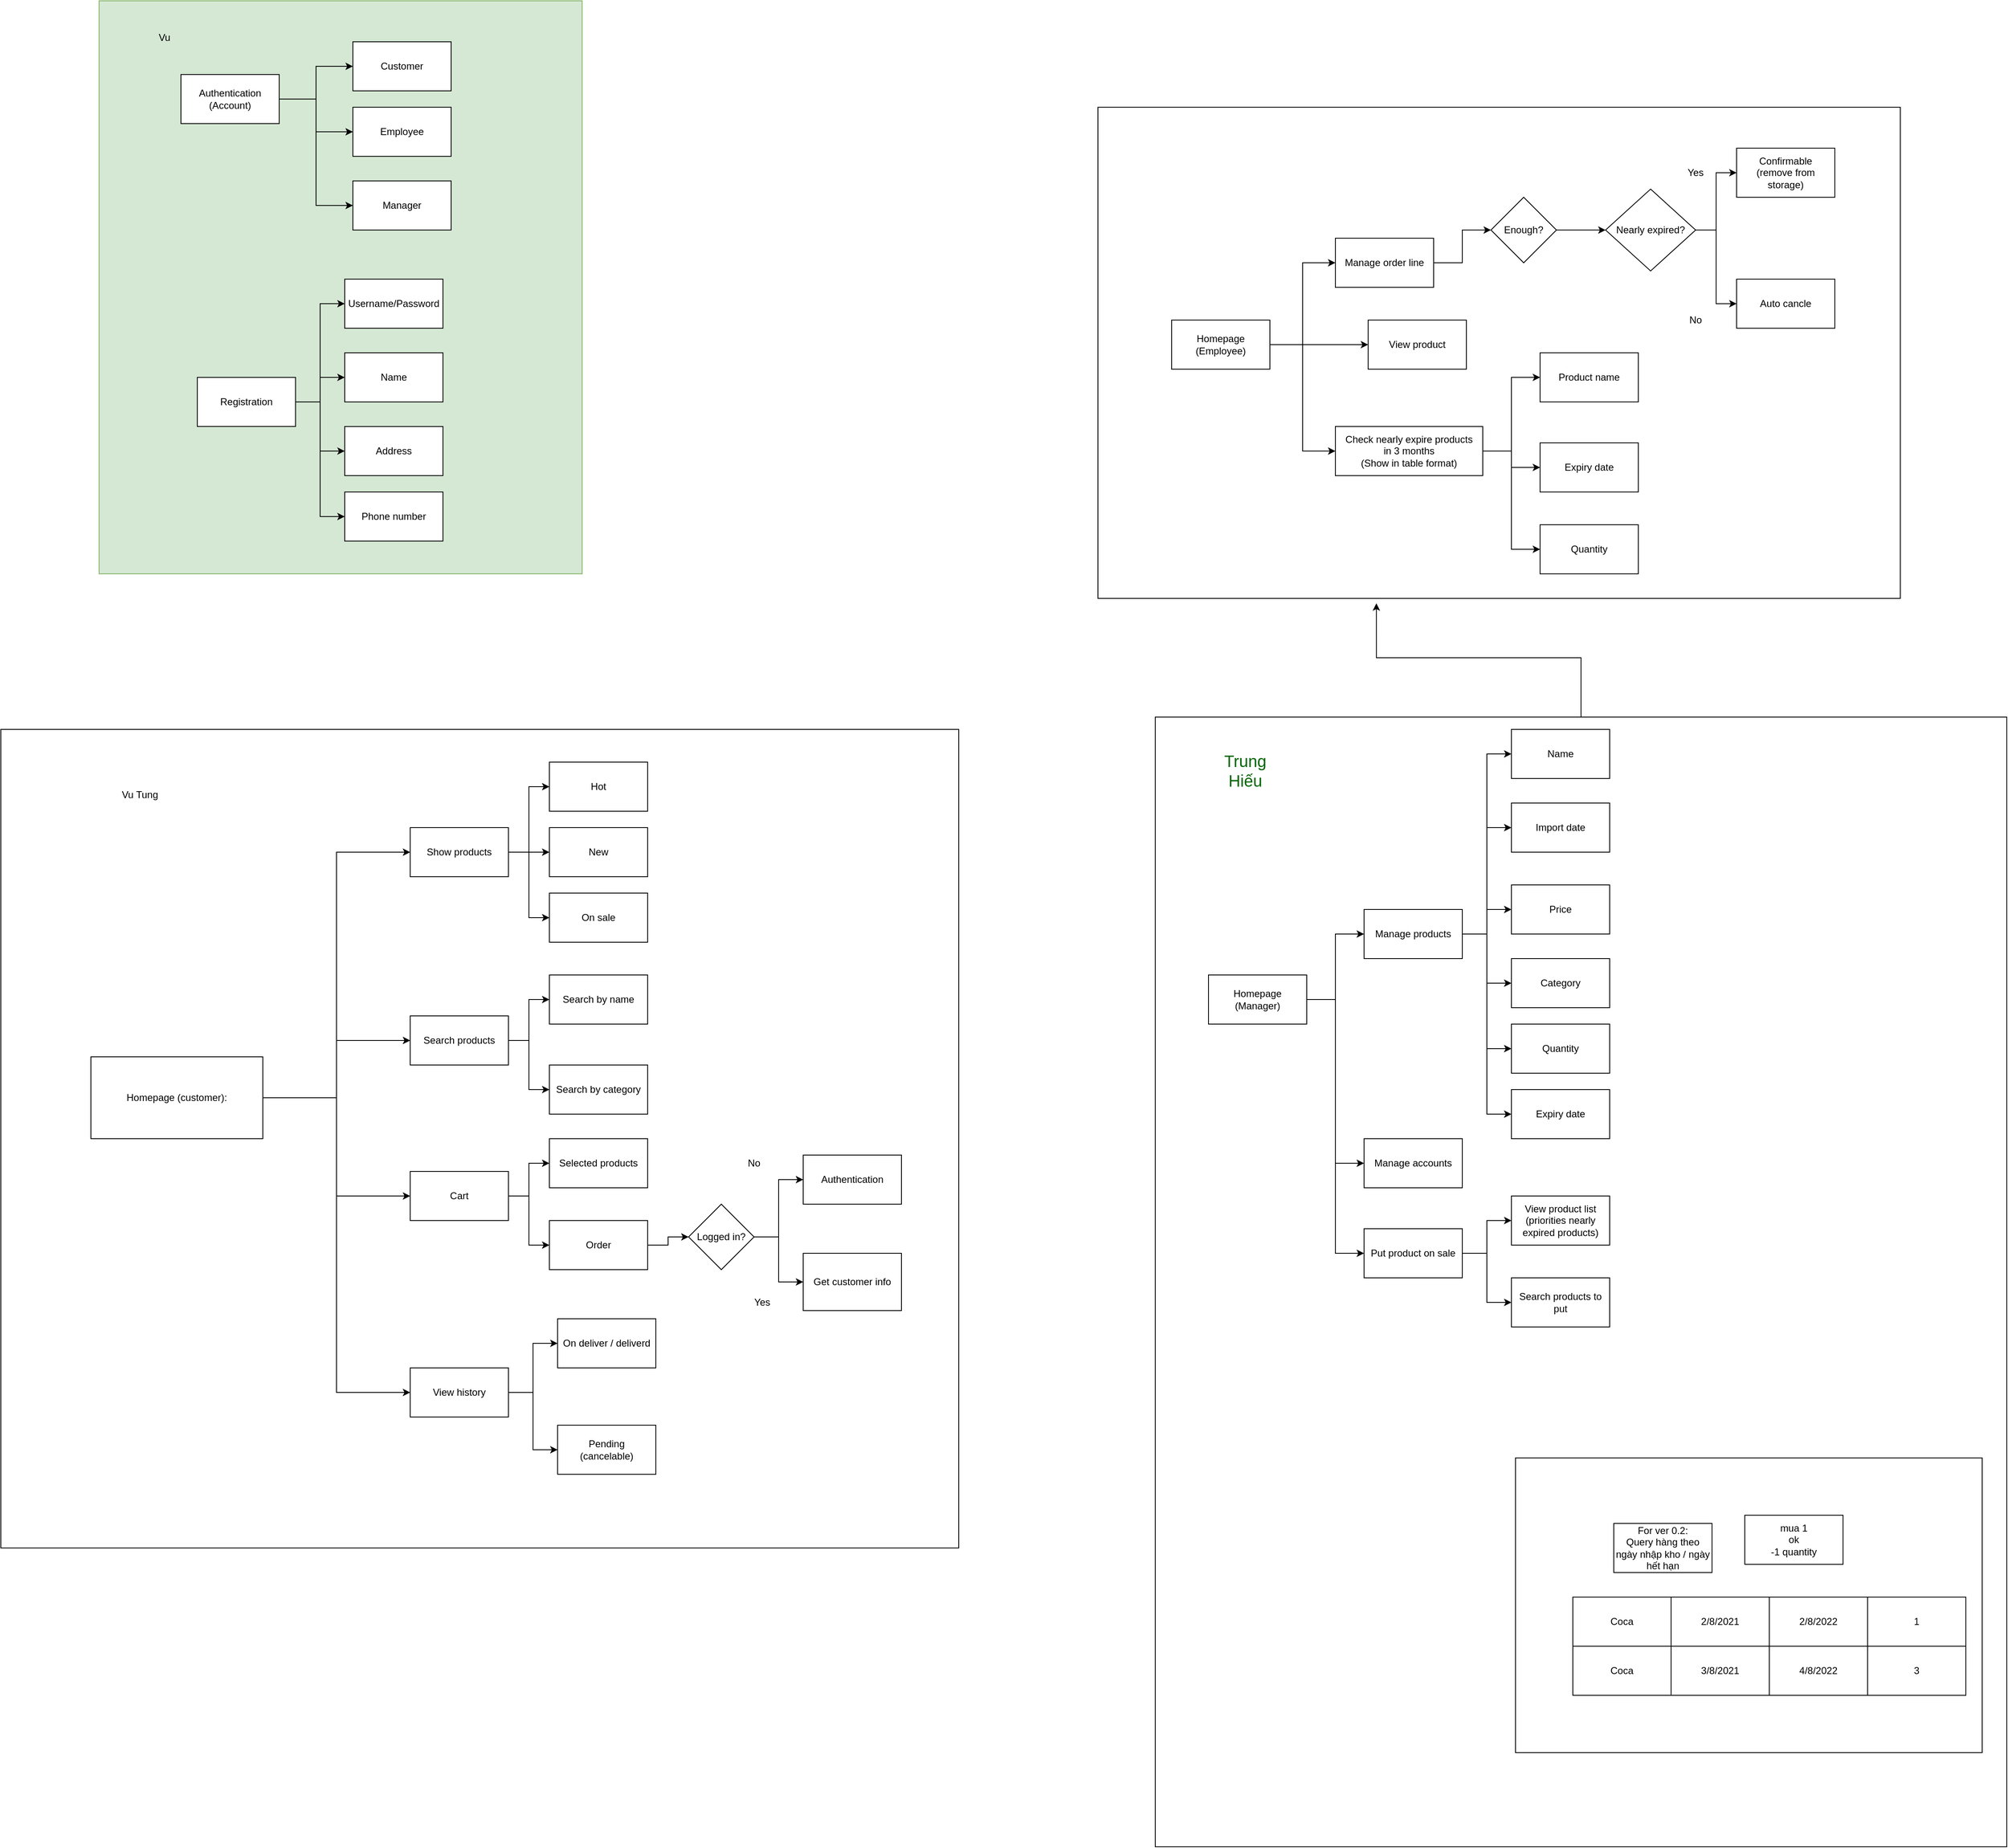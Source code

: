 <mxfile version="14.4.3" type="github">
  <diagram id="byaZlh_3dv8LxVIM-IVm" name="Page-1">
    <mxGraphModel dx="2580" dy="2012" grid="1" gridSize="10" guides="1" tooltips="1" connect="1" arrows="1" fold="1" page="1" pageScale="1" pageWidth="850" pageHeight="1100" math="0" shadow="0">
      <root>
        <mxCell id="0" />
        <mxCell id="1" parent="0" />
        <mxCell id="63PMhtbG-VXiKkrFZsze-92" value="" style="rounded=0;whiteSpace=wrap;html=1;" parent="1" vertex="1">
          <mxGeometry x="950" y="-250" width="980" height="600" as="geometry" />
        </mxCell>
        <mxCell id="63PMhtbG-VXiKkrFZsze-62" value="" style="rounded=0;whiteSpace=wrap;html=1;fillColor=#d5e8d4;strokeColor=#82b366;" parent="1" vertex="1">
          <mxGeometry x="-270" y="-380" width="590" height="700" as="geometry" />
        </mxCell>
        <mxCell id="63PMhtbG-VXiKkrFZsze-60" value="" style="rounded=0;whiteSpace=wrap;html=1;" parent="1" vertex="1">
          <mxGeometry x="-390" y="510" width="1170" height="1000" as="geometry" />
        </mxCell>
        <mxCell id="63PMhtbG-VXiKkrFZsze-4" style="edgeStyle=orthogonalEdgeStyle;rounded=0;orthogonalLoop=1;jettySize=auto;html=1;entryX=0;entryY=0.5;entryDx=0;entryDy=0;" parent="1" source="63PMhtbG-VXiKkrFZsze-1" target="63PMhtbG-VXiKkrFZsze-3" edge="1">
          <mxGeometry relative="1" as="geometry" />
        </mxCell>
        <mxCell id="63PMhtbG-VXiKkrFZsze-6" style="edgeStyle=orthogonalEdgeStyle;rounded=0;orthogonalLoop=1;jettySize=auto;html=1;entryX=0;entryY=0.5;entryDx=0;entryDy=0;" parent="1" source="63PMhtbG-VXiKkrFZsze-1" target="63PMhtbG-VXiKkrFZsze-5" edge="1">
          <mxGeometry relative="1" as="geometry" />
        </mxCell>
        <mxCell id="63PMhtbG-VXiKkrFZsze-8" style="edgeStyle=orthogonalEdgeStyle;rounded=0;orthogonalLoop=1;jettySize=auto;html=1;entryX=0;entryY=0.5;entryDx=0;entryDy=0;" parent="1" source="63PMhtbG-VXiKkrFZsze-1" target="63PMhtbG-VXiKkrFZsze-7" edge="1">
          <mxGeometry relative="1" as="geometry" />
        </mxCell>
        <mxCell id="63PMhtbG-VXiKkrFZsze-1" value="&lt;div&gt;Authentication&lt;/div&gt;&lt;div&gt;(Account)&lt;br&gt;&lt;/div&gt;" style="rounded=0;whiteSpace=wrap;html=1;" parent="1" vertex="1">
          <mxGeometry x="-170" y="-290" width="120" height="60" as="geometry" />
        </mxCell>
        <mxCell id="63PMhtbG-VXiKkrFZsze-55" style="edgeStyle=orthogonalEdgeStyle;rounded=0;orthogonalLoop=1;jettySize=auto;html=1;entryX=0;entryY=0.5;entryDx=0;entryDy=0;" parent="1" source="63PMhtbG-VXiKkrFZsze-2" target="63PMhtbG-VXiKkrFZsze-10" edge="1">
          <mxGeometry relative="1" as="geometry" />
        </mxCell>
        <mxCell id="63PMhtbG-VXiKkrFZsze-56" style="edgeStyle=orthogonalEdgeStyle;rounded=0;orthogonalLoop=1;jettySize=auto;html=1;" parent="1" source="63PMhtbG-VXiKkrFZsze-2" target="63PMhtbG-VXiKkrFZsze-17" edge="1">
          <mxGeometry relative="1" as="geometry" />
        </mxCell>
        <mxCell id="63PMhtbG-VXiKkrFZsze-57" style="edgeStyle=orthogonalEdgeStyle;rounded=0;orthogonalLoop=1;jettySize=auto;html=1;entryX=0;entryY=0.5;entryDx=0;entryDy=0;" parent="1" source="63PMhtbG-VXiKkrFZsze-2" target="63PMhtbG-VXiKkrFZsze-22" edge="1">
          <mxGeometry relative="1" as="geometry" />
        </mxCell>
        <mxCell id="63PMhtbG-VXiKkrFZsze-58" style="edgeStyle=orthogonalEdgeStyle;rounded=0;orthogonalLoop=1;jettySize=auto;html=1;entryX=0;entryY=0.5;entryDx=0;entryDy=0;" parent="1" source="63PMhtbG-VXiKkrFZsze-2" target="63PMhtbG-VXiKkrFZsze-49" edge="1">
          <mxGeometry relative="1" as="geometry" />
        </mxCell>
        <mxCell id="63PMhtbG-VXiKkrFZsze-2" value="&lt;div&gt;Homepage (customer):&lt;/div&gt;" style="rounded=0;whiteSpace=wrap;html=1;" parent="1" vertex="1">
          <mxGeometry x="-280" y="910" width="210" height="100" as="geometry" />
        </mxCell>
        <mxCell id="63PMhtbG-VXiKkrFZsze-3" value="Customer" style="rounded=0;whiteSpace=wrap;html=1;" parent="1" vertex="1">
          <mxGeometry x="40" y="-330" width="120" height="60" as="geometry" />
        </mxCell>
        <mxCell id="63PMhtbG-VXiKkrFZsze-5" value="Employee" style="rounded=0;whiteSpace=wrap;html=1;" parent="1" vertex="1">
          <mxGeometry x="40" y="-250" width="120" height="60" as="geometry" />
        </mxCell>
        <mxCell id="63PMhtbG-VXiKkrFZsze-7" value="Manager" style="rounded=0;whiteSpace=wrap;html=1;" parent="1" vertex="1">
          <mxGeometry x="40" y="-160" width="120" height="60" as="geometry" />
        </mxCell>
        <mxCell id="63PMhtbG-VXiKkrFZsze-42" style="edgeStyle=orthogonalEdgeStyle;rounded=0;orthogonalLoop=1;jettySize=auto;html=1;entryX=0;entryY=0.5;entryDx=0;entryDy=0;" parent="1" source="63PMhtbG-VXiKkrFZsze-9" target="63PMhtbG-VXiKkrFZsze-41" edge="1">
          <mxGeometry relative="1" as="geometry" />
        </mxCell>
        <mxCell id="63PMhtbG-VXiKkrFZsze-44" style="edgeStyle=orthogonalEdgeStyle;rounded=0;orthogonalLoop=1;jettySize=auto;html=1;entryX=0;entryY=0.5;entryDx=0;entryDy=0;" parent="1" source="63PMhtbG-VXiKkrFZsze-9" target="63PMhtbG-VXiKkrFZsze-38" edge="1">
          <mxGeometry relative="1" as="geometry" />
        </mxCell>
        <mxCell id="63PMhtbG-VXiKkrFZsze-45" style="edgeStyle=orthogonalEdgeStyle;rounded=0;orthogonalLoop=1;jettySize=auto;html=1;entryX=0;entryY=0.5;entryDx=0;entryDy=0;" parent="1" source="63PMhtbG-VXiKkrFZsze-9" target="63PMhtbG-VXiKkrFZsze-39" edge="1">
          <mxGeometry relative="1" as="geometry" />
        </mxCell>
        <mxCell id="63PMhtbG-VXiKkrFZsze-46" style="edgeStyle=orthogonalEdgeStyle;rounded=0;orthogonalLoop=1;jettySize=auto;html=1;entryX=0;entryY=0.5;entryDx=0;entryDy=0;" parent="1" source="63PMhtbG-VXiKkrFZsze-9" target="63PMhtbG-VXiKkrFZsze-40" edge="1">
          <mxGeometry relative="1" as="geometry" />
        </mxCell>
        <mxCell id="63PMhtbG-VXiKkrFZsze-9" value="Registration" style="rounded=0;whiteSpace=wrap;html=1;" parent="1" vertex="1">
          <mxGeometry x="-150" y="80" width="120" height="60" as="geometry" />
        </mxCell>
        <mxCell id="63PMhtbG-VXiKkrFZsze-15" style="edgeStyle=orthogonalEdgeStyle;rounded=0;orthogonalLoop=1;jettySize=auto;html=1;entryX=0;entryY=0.5;entryDx=0;entryDy=0;" parent="1" source="63PMhtbG-VXiKkrFZsze-10" target="63PMhtbG-VXiKkrFZsze-12" edge="1">
          <mxGeometry relative="1" as="geometry" />
        </mxCell>
        <mxCell id="63PMhtbG-VXiKkrFZsze-16" style="edgeStyle=orthogonalEdgeStyle;rounded=0;orthogonalLoop=1;jettySize=auto;html=1;entryX=0;entryY=0.5;entryDx=0;entryDy=0;" parent="1" source="63PMhtbG-VXiKkrFZsze-10" target="63PMhtbG-VXiKkrFZsze-13" edge="1">
          <mxGeometry relative="1" as="geometry" />
        </mxCell>
        <mxCell id="63PMhtbG-VXiKkrFZsze-63" style="edgeStyle=orthogonalEdgeStyle;rounded=0;orthogonalLoop=1;jettySize=auto;html=1;entryX=0;entryY=0.5;entryDx=0;entryDy=0;" parent="1" source="63PMhtbG-VXiKkrFZsze-10" target="63PMhtbG-VXiKkrFZsze-11" edge="1">
          <mxGeometry relative="1" as="geometry" />
        </mxCell>
        <mxCell id="63PMhtbG-VXiKkrFZsze-10" value="Show products" style="rounded=0;whiteSpace=wrap;html=1;" parent="1" vertex="1">
          <mxGeometry x="110" y="630" width="120" height="60" as="geometry" />
        </mxCell>
        <mxCell id="63PMhtbG-VXiKkrFZsze-11" value="Hot" style="rounded=0;whiteSpace=wrap;html=1;" parent="1" vertex="1">
          <mxGeometry x="280" y="550" width="120" height="60" as="geometry" />
        </mxCell>
        <mxCell id="63PMhtbG-VXiKkrFZsze-12" value="New" style="rounded=0;whiteSpace=wrap;html=1;" parent="1" vertex="1">
          <mxGeometry x="280" y="630" width="120" height="60" as="geometry" />
        </mxCell>
        <mxCell id="63PMhtbG-VXiKkrFZsze-13" value="On sale" style="rounded=0;whiteSpace=wrap;html=1;" parent="1" vertex="1">
          <mxGeometry x="280" y="710" width="120" height="60" as="geometry" />
        </mxCell>
        <mxCell id="63PMhtbG-VXiKkrFZsze-19" style="edgeStyle=orthogonalEdgeStyle;rounded=0;orthogonalLoop=1;jettySize=auto;html=1;entryX=0;entryY=0.5;entryDx=0;entryDy=0;" parent="1" source="63PMhtbG-VXiKkrFZsze-17" target="63PMhtbG-VXiKkrFZsze-18" edge="1">
          <mxGeometry relative="1" as="geometry" />
        </mxCell>
        <mxCell id="63PMhtbG-VXiKkrFZsze-21" style="edgeStyle=orthogonalEdgeStyle;rounded=0;orthogonalLoop=1;jettySize=auto;html=1;entryX=0;entryY=0.5;entryDx=0;entryDy=0;" parent="1" source="63PMhtbG-VXiKkrFZsze-17" target="63PMhtbG-VXiKkrFZsze-20" edge="1">
          <mxGeometry relative="1" as="geometry" />
        </mxCell>
        <mxCell id="63PMhtbG-VXiKkrFZsze-17" value="Search products" style="rounded=0;whiteSpace=wrap;html=1;" parent="1" vertex="1">
          <mxGeometry x="110" y="860" width="120" height="60" as="geometry" />
        </mxCell>
        <mxCell id="63PMhtbG-VXiKkrFZsze-18" value="Search by name" style="rounded=0;whiteSpace=wrap;html=1;" parent="1" vertex="1">
          <mxGeometry x="280" y="810" width="120" height="60" as="geometry" />
        </mxCell>
        <mxCell id="63PMhtbG-VXiKkrFZsze-20" value="Search by category" style="rounded=0;whiteSpace=wrap;html=1;" parent="1" vertex="1">
          <mxGeometry x="280" y="920" width="120" height="60" as="geometry" />
        </mxCell>
        <mxCell id="63PMhtbG-VXiKkrFZsze-24" style="edgeStyle=orthogonalEdgeStyle;rounded=0;orthogonalLoop=1;jettySize=auto;html=1;entryX=0;entryY=0.5;entryDx=0;entryDy=0;" parent="1" source="63PMhtbG-VXiKkrFZsze-22" target="63PMhtbG-VXiKkrFZsze-23" edge="1">
          <mxGeometry relative="1" as="geometry" />
        </mxCell>
        <mxCell id="63PMhtbG-VXiKkrFZsze-26" style="edgeStyle=orthogonalEdgeStyle;rounded=0;orthogonalLoop=1;jettySize=auto;html=1;entryX=0;entryY=0.5;entryDx=0;entryDy=0;" parent="1" source="63PMhtbG-VXiKkrFZsze-22" target="63PMhtbG-VXiKkrFZsze-25" edge="1">
          <mxGeometry relative="1" as="geometry" />
        </mxCell>
        <mxCell id="63PMhtbG-VXiKkrFZsze-22" value="Cart" style="rounded=0;whiteSpace=wrap;html=1;" parent="1" vertex="1">
          <mxGeometry x="110" y="1050" width="120" height="60" as="geometry" />
        </mxCell>
        <mxCell id="63PMhtbG-VXiKkrFZsze-23" value="Selected products" style="rounded=0;whiteSpace=wrap;html=1;" parent="1" vertex="1">
          <mxGeometry x="280" y="1010" width="120" height="60" as="geometry" />
        </mxCell>
        <mxCell id="63PMhtbG-VXiKkrFZsze-31" style="edgeStyle=orthogonalEdgeStyle;rounded=0;orthogonalLoop=1;jettySize=auto;html=1;" parent="1" source="63PMhtbG-VXiKkrFZsze-25" target="63PMhtbG-VXiKkrFZsze-30" edge="1">
          <mxGeometry relative="1" as="geometry" />
        </mxCell>
        <mxCell id="63PMhtbG-VXiKkrFZsze-25" value="Order" style="rounded=0;whiteSpace=wrap;html=1;" parent="1" vertex="1">
          <mxGeometry x="280" y="1110" width="120" height="60" as="geometry" />
        </mxCell>
        <mxCell id="63PMhtbG-VXiKkrFZsze-27" value="&lt;div&gt;Get customer info&lt;/div&gt;" style="rounded=0;whiteSpace=wrap;html=1;" parent="1" vertex="1">
          <mxGeometry x="590" y="1150" width="120" height="70" as="geometry" />
        </mxCell>
        <mxCell id="63PMhtbG-VXiKkrFZsze-29" value="Authentication" style="rounded=0;whiteSpace=wrap;html=1;" parent="1" vertex="1">
          <mxGeometry x="590" y="1030" width="120" height="60" as="geometry" />
        </mxCell>
        <mxCell id="63PMhtbG-VXiKkrFZsze-34" style="edgeStyle=orthogonalEdgeStyle;rounded=0;orthogonalLoop=1;jettySize=auto;html=1;entryX=0;entryY=0.5;entryDx=0;entryDy=0;" parent="1" source="63PMhtbG-VXiKkrFZsze-30" target="63PMhtbG-VXiKkrFZsze-29" edge="1">
          <mxGeometry relative="1" as="geometry" />
        </mxCell>
        <mxCell id="63PMhtbG-VXiKkrFZsze-47" style="edgeStyle=orthogonalEdgeStyle;rounded=0;orthogonalLoop=1;jettySize=auto;html=1;entryX=0;entryY=0.5;entryDx=0;entryDy=0;" parent="1" source="63PMhtbG-VXiKkrFZsze-30" target="63PMhtbG-VXiKkrFZsze-27" edge="1">
          <mxGeometry relative="1" as="geometry" />
        </mxCell>
        <mxCell id="63PMhtbG-VXiKkrFZsze-30" value="Logged in?" style="rhombus;whiteSpace=wrap;html=1;" parent="1" vertex="1">
          <mxGeometry x="450" y="1090" width="80" height="80" as="geometry" />
        </mxCell>
        <mxCell id="63PMhtbG-VXiKkrFZsze-35" value="No" style="text;html=1;strokeColor=none;fillColor=none;align=center;verticalAlign=middle;whiteSpace=wrap;rounded=0;" parent="1" vertex="1">
          <mxGeometry x="510" y="1030" width="40" height="20" as="geometry" />
        </mxCell>
        <mxCell id="63PMhtbG-VXiKkrFZsze-38" value="Name" style="rounded=0;whiteSpace=wrap;html=1;" parent="1" vertex="1">
          <mxGeometry x="30" y="50" width="120" height="60" as="geometry" />
        </mxCell>
        <mxCell id="63PMhtbG-VXiKkrFZsze-39" value="Address" style="rounded=0;whiteSpace=wrap;html=1;" parent="1" vertex="1">
          <mxGeometry x="30" y="140" width="120" height="60" as="geometry" />
        </mxCell>
        <mxCell id="63PMhtbG-VXiKkrFZsze-40" value="Phone number" style="rounded=0;whiteSpace=wrap;html=1;" parent="1" vertex="1">
          <mxGeometry x="30" y="220" width="120" height="60" as="geometry" />
        </mxCell>
        <mxCell id="63PMhtbG-VXiKkrFZsze-41" value="Username/Password" style="rounded=0;whiteSpace=wrap;html=1;" parent="1" vertex="1">
          <mxGeometry x="30" y="-40" width="120" height="60" as="geometry" />
        </mxCell>
        <mxCell id="63PMhtbG-VXiKkrFZsze-48" value="Yes" style="text;html=1;strokeColor=none;fillColor=none;align=center;verticalAlign=middle;whiteSpace=wrap;rounded=0;" parent="1" vertex="1">
          <mxGeometry x="520" y="1200" width="40" height="20" as="geometry" />
        </mxCell>
        <mxCell id="63PMhtbG-VXiKkrFZsze-51" style="edgeStyle=orthogonalEdgeStyle;rounded=0;orthogonalLoop=1;jettySize=auto;html=1;entryX=0;entryY=0.5;entryDx=0;entryDy=0;" parent="1" source="63PMhtbG-VXiKkrFZsze-49" target="63PMhtbG-VXiKkrFZsze-50" edge="1">
          <mxGeometry relative="1" as="geometry" />
        </mxCell>
        <mxCell id="63PMhtbG-VXiKkrFZsze-53" style="edgeStyle=orthogonalEdgeStyle;rounded=0;orthogonalLoop=1;jettySize=auto;html=1;entryX=0;entryY=0.5;entryDx=0;entryDy=0;" parent="1" source="63PMhtbG-VXiKkrFZsze-49" target="63PMhtbG-VXiKkrFZsze-52" edge="1">
          <mxGeometry relative="1" as="geometry" />
        </mxCell>
        <mxCell id="63PMhtbG-VXiKkrFZsze-49" value="View history" style="rounded=0;whiteSpace=wrap;html=1;" parent="1" vertex="1">
          <mxGeometry x="110" y="1290" width="120" height="60" as="geometry" />
        </mxCell>
        <mxCell id="63PMhtbG-VXiKkrFZsze-50" value="On deliver / deliverd" style="rounded=0;whiteSpace=wrap;html=1;" parent="1" vertex="1">
          <mxGeometry x="290" y="1230" width="120" height="60" as="geometry" />
        </mxCell>
        <mxCell id="63PMhtbG-VXiKkrFZsze-52" value="&lt;div&gt;Pending&lt;/div&gt;(cancelable)" style="rounded=0;whiteSpace=wrap;html=1;" parent="1" vertex="1">
          <mxGeometry x="290" y="1360" width="120" height="60" as="geometry" />
        </mxCell>
        <mxCell id="63PMhtbG-VXiKkrFZsze-77" style="edgeStyle=orthogonalEdgeStyle;rounded=0;orthogonalLoop=1;jettySize=auto;html=1;entryX=0;entryY=0.5;entryDx=0;entryDy=0;" parent="1" source="63PMhtbG-VXiKkrFZsze-65" target="63PMhtbG-VXiKkrFZsze-67" edge="1">
          <mxGeometry relative="1" as="geometry" />
        </mxCell>
        <mxCell id="63PMhtbG-VXiKkrFZsze-78" style="edgeStyle=orthogonalEdgeStyle;rounded=0;orthogonalLoop=1;jettySize=auto;html=1;entryX=0;entryY=0.5;entryDx=0;entryDy=0;" parent="1" source="63PMhtbG-VXiKkrFZsze-65" target="63PMhtbG-VXiKkrFZsze-66" edge="1">
          <mxGeometry relative="1" as="geometry" />
        </mxCell>
        <mxCell id="1ZlxnsmlTfr5U7hUOtHR-2" style="edgeStyle=orthogonalEdgeStyle;rounded=0;orthogonalLoop=1;jettySize=auto;html=1;entryX=0;entryY=0.5;entryDx=0;entryDy=0;" edge="1" parent="1" source="63PMhtbG-VXiKkrFZsze-65" target="1ZlxnsmlTfr5U7hUOtHR-1">
          <mxGeometry relative="1" as="geometry" />
        </mxCell>
        <mxCell id="63PMhtbG-VXiKkrFZsze-65" value="&lt;div&gt;Homepage&lt;/div&gt;&lt;div&gt;(Employee)&lt;br&gt;&lt;/div&gt;" style="rounded=0;whiteSpace=wrap;html=1;" parent="1" vertex="1">
          <mxGeometry x="1040" y="10" width="120" height="60" as="geometry" />
        </mxCell>
        <mxCell id="63PMhtbG-VXiKkrFZsze-81" style="edgeStyle=orthogonalEdgeStyle;rounded=0;orthogonalLoop=1;jettySize=auto;html=1;entryX=0;entryY=0.5;entryDx=0;entryDy=0;" parent="1" source="63PMhtbG-VXiKkrFZsze-66" target="63PMhtbG-VXiKkrFZsze-80" edge="1">
          <mxGeometry relative="1" as="geometry" />
        </mxCell>
        <mxCell id="63PMhtbG-VXiKkrFZsze-66" value="Manage order line" style="rounded=0;whiteSpace=wrap;html=1;" parent="1" vertex="1">
          <mxGeometry x="1240" y="-90" width="120" height="60" as="geometry" />
        </mxCell>
        <mxCell id="63PMhtbG-VXiKkrFZsze-71" style="edgeStyle=orthogonalEdgeStyle;rounded=0;orthogonalLoop=1;jettySize=auto;html=1;entryX=0;entryY=0.5;entryDx=0;entryDy=0;" parent="1" source="63PMhtbG-VXiKkrFZsze-67" target="63PMhtbG-VXiKkrFZsze-72" edge="1">
          <mxGeometry relative="1" as="geometry">
            <mxPoint x="1480" y="100" as="targetPoint" />
          </mxGeometry>
        </mxCell>
        <mxCell id="63PMhtbG-VXiKkrFZsze-74" style="edgeStyle=orthogonalEdgeStyle;rounded=0;orthogonalLoop=1;jettySize=auto;html=1;entryX=0;entryY=0.5;entryDx=0;entryDy=0;" parent="1" source="63PMhtbG-VXiKkrFZsze-67" target="63PMhtbG-VXiKkrFZsze-73" edge="1">
          <mxGeometry relative="1" as="geometry" />
        </mxCell>
        <mxCell id="63PMhtbG-VXiKkrFZsze-76" style="edgeStyle=orthogonalEdgeStyle;rounded=0;orthogonalLoop=1;jettySize=auto;html=1;entryX=0;entryY=0.5;entryDx=0;entryDy=0;" parent="1" source="63PMhtbG-VXiKkrFZsze-67" target="63PMhtbG-VXiKkrFZsze-75" edge="1">
          <mxGeometry relative="1" as="geometry" />
        </mxCell>
        <mxCell id="63PMhtbG-VXiKkrFZsze-67" value="&lt;div&gt;Check nearly expire products&lt;/div&gt;&lt;div&gt;in 3 months&lt;br&gt;&lt;/div&gt;&lt;div&gt;(Show in table format)&lt;/div&gt;" style="rounded=0;whiteSpace=wrap;html=1;" parent="1" vertex="1">
          <mxGeometry x="1240" y="140" width="180" height="60" as="geometry" />
        </mxCell>
        <mxCell id="63PMhtbG-VXiKkrFZsze-72" value="Product name" style="rounded=0;whiteSpace=wrap;html=1;" parent="1" vertex="1">
          <mxGeometry x="1490" y="50" width="120" height="60" as="geometry" />
        </mxCell>
        <mxCell id="63PMhtbG-VXiKkrFZsze-73" value="Expiry date" style="rounded=0;whiteSpace=wrap;html=1;" parent="1" vertex="1">
          <mxGeometry x="1490" y="160" width="120" height="60" as="geometry" />
        </mxCell>
        <mxCell id="63PMhtbG-VXiKkrFZsze-75" value="Quantity" style="rounded=0;whiteSpace=wrap;html=1;" parent="1" vertex="1">
          <mxGeometry x="1490" y="260" width="120" height="60" as="geometry" />
        </mxCell>
        <mxCell id="63PMhtbG-VXiKkrFZsze-87" style="edgeStyle=orthogonalEdgeStyle;rounded=0;orthogonalLoop=1;jettySize=auto;html=1;" parent="1" source="63PMhtbG-VXiKkrFZsze-80" target="63PMhtbG-VXiKkrFZsze-86" edge="1">
          <mxGeometry relative="1" as="geometry" />
        </mxCell>
        <mxCell id="63PMhtbG-VXiKkrFZsze-80" value="Enough?" style="rhombus;whiteSpace=wrap;html=1;" parent="1" vertex="1">
          <mxGeometry x="1430" y="-140" width="80" height="80" as="geometry" />
        </mxCell>
        <mxCell id="63PMhtbG-VXiKkrFZsze-82" value="&lt;div&gt;Confirmable&lt;/div&gt;&lt;div&gt;(remove from storage)&lt;br&gt;&lt;/div&gt;" style="rounded=0;whiteSpace=wrap;html=1;" parent="1" vertex="1">
          <mxGeometry x="1730" y="-200" width="120" height="60" as="geometry" />
        </mxCell>
        <mxCell id="63PMhtbG-VXiKkrFZsze-84" value="Auto cancle" style="rounded=0;whiteSpace=wrap;html=1;" parent="1" vertex="1">
          <mxGeometry x="1730" y="-40" width="120" height="60" as="geometry" />
        </mxCell>
        <mxCell id="63PMhtbG-VXiKkrFZsze-88" style="edgeStyle=orthogonalEdgeStyle;rounded=0;orthogonalLoop=1;jettySize=auto;html=1;entryX=0;entryY=0.5;entryDx=0;entryDy=0;" parent="1" source="63PMhtbG-VXiKkrFZsze-86" target="63PMhtbG-VXiKkrFZsze-82" edge="1">
          <mxGeometry relative="1" as="geometry" />
        </mxCell>
        <mxCell id="63PMhtbG-VXiKkrFZsze-90" style="edgeStyle=orthogonalEdgeStyle;rounded=0;orthogonalLoop=1;jettySize=auto;html=1;entryX=0;entryY=0.5;entryDx=0;entryDy=0;" parent="1" source="63PMhtbG-VXiKkrFZsze-86" target="63PMhtbG-VXiKkrFZsze-84" edge="1">
          <mxGeometry relative="1" as="geometry" />
        </mxCell>
        <mxCell id="63PMhtbG-VXiKkrFZsze-86" value="Nearly expired?" style="rhombus;whiteSpace=wrap;html=1;" parent="1" vertex="1">
          <mxGeometry x="1570" y="-150" width="110" height="100" as="geometry" />
        </mxCell>
        <mxCell id="63PMhtbG-VXiKkrFZsze-89" value="Yes" style="text;html=1;strokeColor=none;fillColor=none;align=center;verticalAlign=middle;whiteSpace=wrap;rounded=0;" parent="1" vertex="1">
          <mxGeometry x="1660" y="-180" width="40" height="20" as="geometry" />
        </mxCell>
        <mxCell id="63PMhtbG-VXiKkrFZsze-91" value="No" style="text;html=1;strokeColor=none;fillColor=none;align=center;verticalAlign=middle;whiteSpace=wrap;rounded=0;" parent="1" vertex="1">
          <mxGeometry x="1660" width="40" height="20" as="geometry" />
        </mxCell>
        <mxCell id="63PMhtbG-VXiKkrFZsze-94" style="edgeStyle=orthogonalEdgeStyle;rounded=0;orthogonalLoop=1;jettySize=auto;html=1;entryX=0.347;entryY=1.01;entryDx=0;entryDy=0;entryPerimeter=0;" parent="1" source="63PMhtbG-VXiKkrFZsze-93" target="63PMhtbG-VXiKkrFZsze-92" edge="1">
          <mxGeometry relative="1" as="geometry" />
        </mxCell>
        <mxCell id="63PMhtbG-VXiKkrFZsze-93" value="" style="rounded=0;whiteSpace=wrap;html=1;" parent="1" vertex="1">
          <mxGeometry x="1020" y="495" width="1040" height="1380" as="geometry" />
        </mxCell>
        <mxCell id="63PMhtbG-VXiKkrFZsze-127" style="edgeStyle=orthogonalEdgeStyle;rounded=0;orthogonalLoop=1;jettySize=auto;html=1;entryX=0;entryY=0.5;entryDx=0;entryDy=0;" parent="1" source="63PMhtbG-VXiKkrFZsze-95" target="63PMhtbG-VXiKkrFZsze-96" edge="1">
          <mxGeometry relative="1" as="geometry" />
        </mxCell>
        <mxCell id="63PMhtbG-VXiKkrFZsze-128" style="edgeStyle=orthogonalEdgeStyle;rounded=0;orthogonalLoop=1;jettySize=auto;html=1;entryX=0;entryY=0.5;entryDx=0;entryDy=0;" parent="1" source="63PMhtbG-VXiKkrFZsze-95" target="63PMhtbG-VXiKkrFZsze-105" edge="1">
          <mxGeometry relative="1" as="geometry" />
        </mxCell>
        <mxCell id="63PMhtbG-VXiKkrFZsze-130" style="edgeStyle=orthogonalEdgeStyle;rounded=0;orthogonalLoop=1;jettySize=auto;html=1;entryX=0;entryY=0.5;entryDx=0;entryDy=0;" parent="1" source="63PMhtbG-VXiKkrFZsze-95" target="63PMhtbG-VXiKkrFZsze-131" edge="1">
          <mxGeometry relative="1" as="geometry">
            <mxPoint x="1275" y="1160" as="targetPoint" />
          </mxGeometry>
        </mxCell>
        <mxCell id="63PMhtbG-VXiKkrFZsze-95" value="&lt;div&gt;Homepage&lt;/div&gt;&lt;div&gt;(Manager)&lt;br&gt;&lt;/div&gt;" style="rounded=0;whiteSpace=wrap;html=1;" parent="1" vertex="1">
          <mxGeometry x="1085" y="810" width="120" height="60" as="geometry" />
        </mxCell>
        <mxCell id="63PMhtbG-VXiKkrFZsze-101" style="edgeStyle=orthogonalEdgeStyle;rounded=0;orthogonalLoop=1;jettySize=auto;html=1;entryX=0;entryY=0.5;entryDx=0;entryDy=0;" parent="1" source="63PMhtbG-VXiKkrFZsze-96" target="63PMhtbG-VXiKkrFZsze-97" edge="1">
          <mxGeometry relative="1" as="geometry" />
        </mxCell>
        <mxCell id="63PMhtbG-VXiKkrFZsze-102" style="edgeStyle=orthogonalEdgeStyle;rounded=0;orthogonalLoop=1;jettySize=auto;html=1;entryX=0;entryY=0.5;entryDx=0;entryDy=0;" parent="1" source="63PMhtbG-VXiKkrFZsze-96" target="63PMhtbG-VXiKkrFZsze-98" edge="1">
          <mxGeometry relative="1" as="geometry" />
        </mxCell>
        <mxCell id="63PMhtbG-VXiKkrFZsze-103" style="edgeStyle=orthogonalEdgeStyle;rounded=0;orthogonalLoop=1;jettySize=auto;html=1;entryX=0;entryY=0.5;entryDx=0;entryDy=0;" parent="1" source="63PMhtbG-VXiKkrFZsze-96" target="63PMhtbG-VXiKkrFZsze-99" edge="1">
          <mxGeometry relative="1" as="geometry" />
        </mxCell>
        <mxCell id="63PMhtbG-VXiKkrFZsze-104" style="edgeStyle=orthogonalEdgeStyle;rounded=0;orthogonalLoop=1;jettySize=auto;html=1;entryX=0;entryY=0.5;entryDx=0;entryDy=0;" parent="1" source="63PMhtbG-VXiKkrFZsze-96" target="63PMhtbG-VXiKkrFZsze-100" edge="1">
          <mxGeometry relative="1" as="geometry" />
        </mxCell>
        <mxCell id="-UYXWbFUWokHSzHqEb_B-2" style="edgeStyle=orthogonalEdgeStyle;rounded=0;orthogonalLoop=1;jettySize=auto;html=1;entryX=0;entryY=0.5;entryDx=0;entryDy=0;" parent="1" source="63PMhtbG-VXiKkrFZsze-96" target="-UYXWbFUWokHSzHqEb_B-1" edge="1">
          <mxGeometry relative="1" as="geometry" />
        </mxCell>
        <mxCell id="-UYXWbFUWokHSzHqEb_B-4" style="edgeStyle=orthogonalEdgeStyle;rounded=0;orthogonalLoop=1;jettySize=auto;html=1;entryX=0;entryY=0.5;entryDx=0;entryDy=0;" parent="1" source="63PMhtbG-VXiKkrFZsze-96" target="-UYXWbFUWokHSzHqEb_B-3" edge="1">
          <mxGeometry relative="1" as="geometry" />
        </mxCell>
        <mxCell id="63PMhtbG-VXiKkrFZsze-96" value="Manage products" style="rounded=0;whiteSpace=wrap;html=1;" parent="1" vertex="1">
          <mxGeometry x="1275" y="730" width="120" height="60" as="geometry" />
        </mxCell>
        <mxCell id="63PMhtbG-VXiKkrFZsze-97" value="Name" style="rounded=0;whiteSpace=wrap;html=1;" parent="1" vertex="1">
          <mxGeometry x="1455" y="510" width="120" height="60" as="geometry" />
        </mxCell>
        <mxCell id="63PMhtbG-VXiKkrFZsze-98" value="Import date" style="rounded=0;whiteSpace=wrap;html=1;" parent="1" vertex="1">
          <mxGeometry x="1455" y="600" width="120" height="60" as="geometry" />
        </mxCell>
        <mxCell id="63PMhtbG-VXiKkrFZsze-99" value="Quantity" style="rounded=0;whiteSpace=wrap;html=1;" parent="1" vertex="1">
          <mxGeometry x="1455" y="870" width="120" height="60" as="geometry" />
        </mxCell>
        <mxCell id="63PMhtbG-VXiKkrFZsze-100" value="Expiry date" style="rounded=0;whiteSpace=wrap;html=1;" parent="1" vertex="1">
          <mxGeometry x="1455" y="950" width="120" height="60" as="geometry" />
        </mxCell>
        <mxCell id="63PMhtbG-VXiKkrFZsze-105" value="Manage accounts" style="rounded=0;whiteSpace=wrap;html=1;" parent="1" vertex="1">
          <mxGeometry x="1275" y="1010" width="120" height="60" as="geometry" />
        </mxCell>
        <mxCell id="63PMhtbG-VXiKkrFZsze-134" style="edgeStyle=orthogonalEdgeStyle;rounded=0;orthogonalLoop=1;jettySize=auto;html=1;" parent="1" source="63PMhtbG-VXiKkrFZsze-131" target="63PMhtbG-VXiKkrFZsze-133" edge="1">
          <mxGeometry relative="1" as="geometry" />
        </mxCell>
        <mxCell id="63PMhtbG-VXiKkrFZsze-135" style="edgeStyle=orthogonalEdgeStyle;rounded=0;orthogonalLoop=1;jettySize=auto;html=1;entryX=0;entryY=0.5;entryDx=0;entryDy=0;" parent="1" source="63PMhtbG-VXiKkrFZsze-131" target="63PMhtbG-VXiKkrFZsze-132" edge="1">
          <mxGeometry relative="1" as="geometry" />
        </mxCell>
        <mxCell id="63PMhtbG-VXiKkrFZsze-131" value="Put product on sale" style="rounded=0;whiteSpace=wrap;html=1;" parent="1" vertex="1">
          <mxGeometry x="1275" y="1120" width="120" height="60" as="geometry" />
        </mxCell>
        <mxCell id="63PMhtbG-VXiKkrFZsze-132" value="&lt;div&gt;Search products to put&lt;br&gt;&lt;/div&gt;" style="rounded=0;whiteSpace=wrap;html=1;" parent="1" vertex="1">
          <mxGeometry x="1455" y="1180" width="120" height="60" as="geometry" />
        </mxCell>
        <mxCell id="63PMhtbG-VXiKkrFZsze-133" value="&lt;div&gt;View product list&lt;/div&gt;&lt;div&gt;(priorities nearly expired products)&lt;br&gt;&lt;/div&gt;" style="rounded=0;whiteSpace=wrap;html=1;" parent="1" vertex="1">
          <mxGeometry x="1455" y="1080" width="120" height="60" as="geometry" />
        </mxCell>
        <mxCell id="63PMhtbG-VXiKkrFZsze-122" value="" style="rounded=0;whiteSpace=wrap;html=1;" parent="1" vertex="1">
          <mxGeometry x="1460" y="1400" width="570" height="360" as="geometry" />
        </mxCell>
        <mxCell id="63PMhtbG-VXiKkrFZsze-108" value="Coca" style="rounded=0;whiteSpace=wrap;html=1;" parent="1" vertex="1">
          <mxGeometry x="1530" y="1570" width="120" height="60" as="geometry" />
        </mxCell>
        <mxCell id="63PMhtbG-VXiKkrFZsze-109" value="2/8/2021" style="rounded=0;whiteSpace=wrap;html=1;" parent="1" vertex="1">
          <mxGeometry x="1650" y="1570" width="120" height="60" as="geometry" />
        </mxCell>
        <mxCell id="63PMhtbG-VXiKkrFZsze-110" value="2/8/2022" style="rounded=0;whiteSpace=wrap;html=1;" parent="1" vertex="1">
          <mxGeometry x="1770" y="1570" width="120" height="60" as="geometry" />
        </mxCell>
        <mxCell id="63PMhtbG-VXiKkrFZsze-114" value="1" style="rounded=0;whiteSpace=wrap;html=1;" parent="1" vertex="1">
          <mxGeometry x="1890" y="1570" width="120" height="60" as="geometry" />
        </mxCell>
        <mxCell id="63PMhtbG-VXiKkrFZsze-115" value="&lt;div&gt;mua 1&lt;/div&gt;&lt;div&gt;ok&lt;/div&gt;&lt;div&gt;-1 quantity&lt;br&gt;&lt;/div&gt;" style="rounded=0;whiteSpace=wrap;html=1;" parent="1" vertex="1">
          <mxGeometry x="1740" y="1470" width="120" height="60" as="geometry" />
        </mxCell>
        <mxCell id="63PMhtbG-VXiKkrFZsze-117" value="Coca" style="rounded=0;whiteSpace=wrap;html=1;" parent="1" vertex="1">
          <mxGeometry x="1530" y="1630" width="120" height="60" as="geometry" />
        </mxCell>
        <mxCell id="63PMhtbG-VXiKkrFZsze-118" value="3/8/2021" style="rounded=0;whiteSpace=wrap;html=1;" parent="1" vertex="1">
          <mxGeometry x="1650" y="1630" width="120" height="60" as="geometry" />
        </mxCell>
        <mxCell id="63PMhtbG-VXiKkrFZsze-119" value="4/8/2022" style="rounded=0;whiteSpace=wrap;html=1;" parent="1" vertex="1">
          <mxGeometry x="1770" y="1630" width="120" height="60" as="geometry" />
        </mxCell>
        <mxCell id="63PMhtbG-VXiKkrFZsze-120" value="3" style="rounded=0;whiteSpace=wrap;html=1;" parent="1" vertex="1">
          <mxGeometry x="1890" y="1630" width="120" height="60" as="geometry" />
        </mxCell>
        <mxCell id="63PMhtbG-VXiKkrFZsze-121" value="&lt;div&gt;For ver 0.2:&lt;/div&gt;&lt;div&gt;Query hàng theo ngày nhập kho / ngày hết hạn&lt;br&gt;&lt;/div&gt;" style="rounded=0;whiteSpace=wrap;html=1;" parent="1" vertex="1">
          <mxGeometry x="1580" y="1480" width="120" height="60" as="geometry" />
        </mxCell>
        <mxCell id="uDvfB2BET4wj3oGAMfGR-2" value="&lt;font style=&quot;font-size: 20px&quot; color=&quot;#006600&quot;&gt;Trung Hiếu&lt;br&gt;&lt;/font&gt;" style="text;html=1;strokeColor=none;fillColor=none;align=center;verticalAlign=middle;whiteSpace=wrap;rounded=0;" parent="1" vertex="1">
          <mxGeometry x="1110" y="550" width="40" height="20" as="geometry" />
        </mxCell>
        <mxCell id="cl_5ZyBsMZnqBGYvo7eT-1" value="Vu Tung" style="text;html=1;strokeColor=none;fillColor=none;align=center;verticalAlign=middle;whiteSpace=wrap;rounded=0;" parent="1" vertex="1">
          <mxGeometry x="-260" y="580" width="80" height="20" as="geometry" />
        </mxCell>
        <mxCell id="TZprre2X_yVu05Ys7I2x-1" value="Vu" style="text;html=1;strokeColor=none;fillColor=none;align=center;verticalAlign=middle;whiteSpace=wrap;rounded=0;" parent="1" vertex="1">
          <mxGeometry x="-230" y="-350" width="80" height="30" as="geometry" />
        </mxCell>
        <mxCell id="-UYXWbFUWokHSzHqEb_B-1" value="Price" style="rounded=0;whiteSpace=wrap;html=1;" parent="1" vertex="1">
          <mxGeometry x="1455" y="700" width="120" height="60" as="geometry" />
        </mxCell>
        <mxCell id="-UYXWbFUWokHSzHqEb_B-3" value="Category" style="rounded=0;whiteSpace=wrap;html=1;" parent="1" vertex="1">
          <mxGeometry x="1455" y="790" width="120" height="60" as="geometry" />
        </mxCell>
        <mxCell id="1ZlxnsmlTfr5U7hUOtHR-1" value="View product" style="rounded=0;whiteSpace=wrap;html=1;" vertex="1" parent="1">
          <mxGeometry x="1280" y="10" width="120" height="60" as="geometry" />
        </mxCell>
      </root>
    </mxGraphModel>
  </diagram>
</mxfile>
